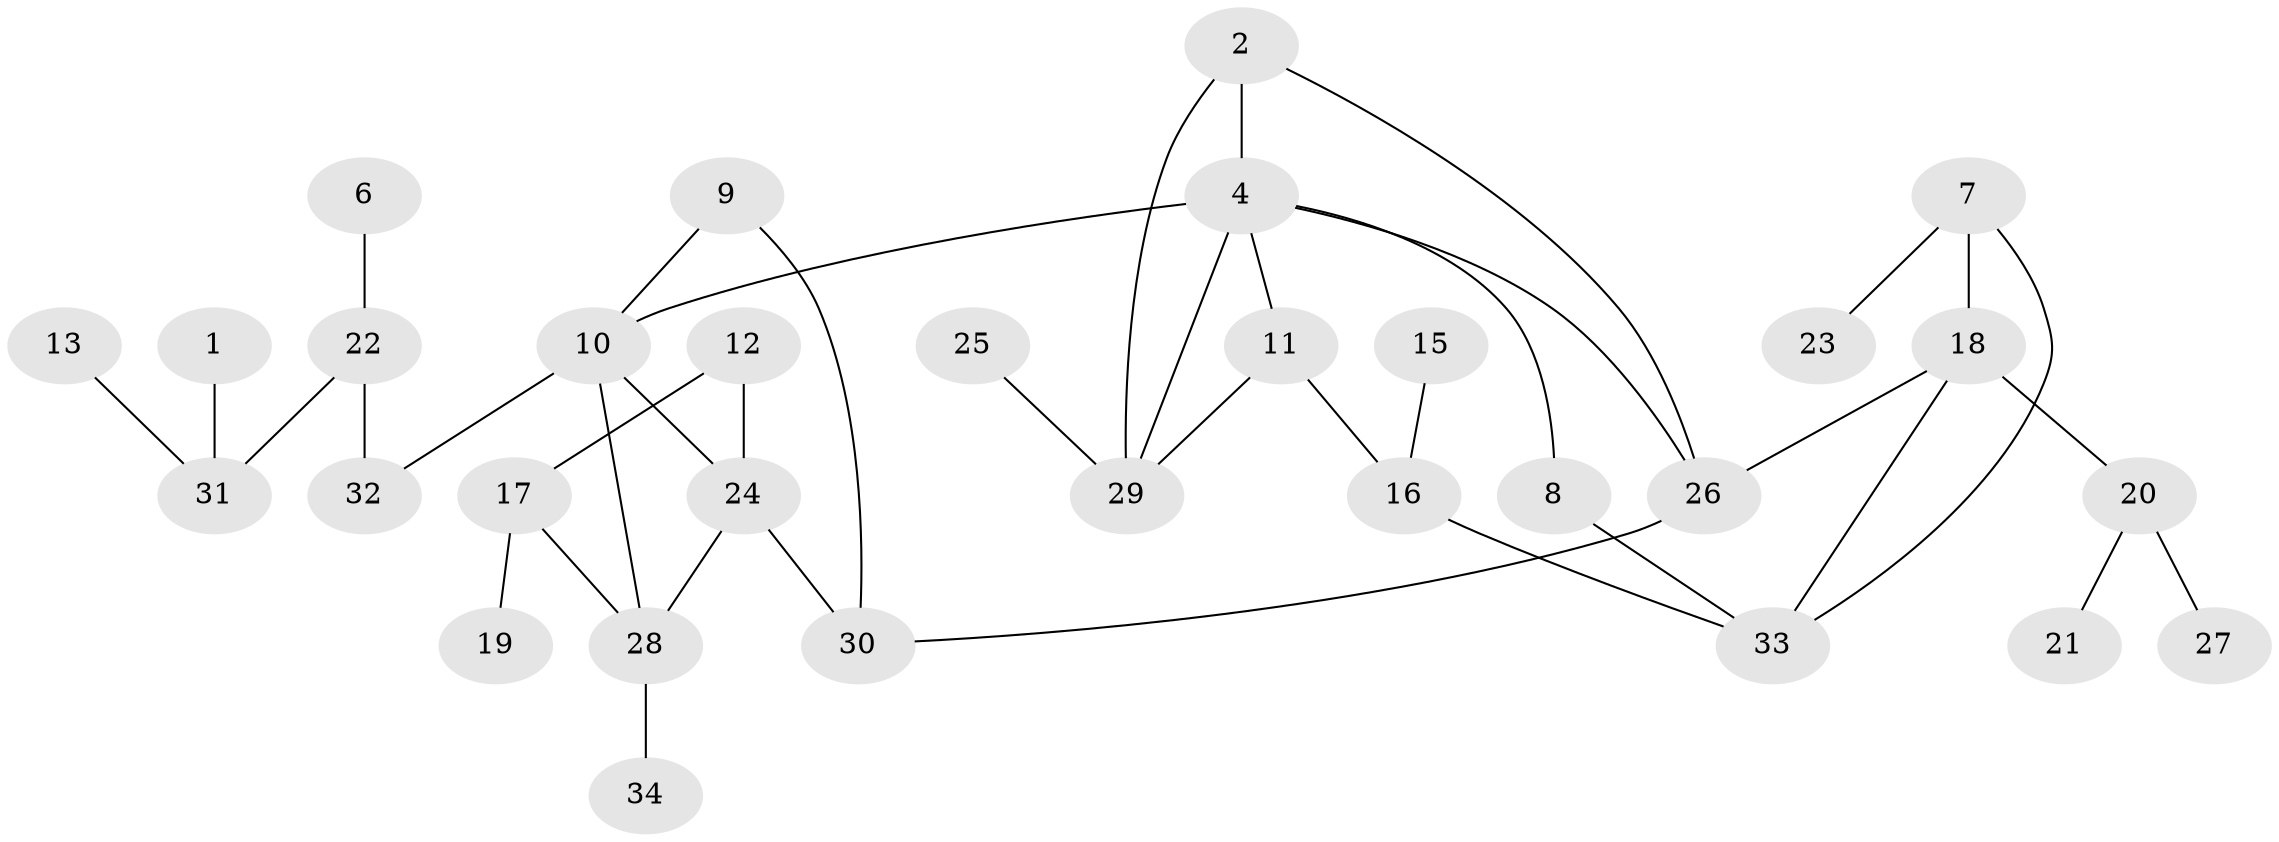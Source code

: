 // original degree distribution, {6: 0.014925373134328358, 1: 0.2835820895522388, 2: 0.29850746268656714, 3: 0.26865671641791045, 5: 0.04477611940298507, 0: 0.014925373134328358, 4: 0.07462686567164178}
// Generated by graph-tools (version 1.1) at 2025/00/03/09/25 03:00:49]
// undirected, 31 vertices, 40 edges
graph export_dot {
graph [start="1"]
  node [color=gray90,style=filled];
  1;
  2;
  4;
  6;
  7;
  8;
  9;
  10;
  11;
  12;
  13;
  15;
  16;
  17;
  18;
  19;
  20;
  21;
  22;
  23;
  24;
  25;
  26;
  27;
  28;
  29;
  30;
  31;
  32;
  33;
  34;
  1 -- 31 [weight=1.0];
  2 -- 4 [weight=1.0];
  2 -- 26 [weight=1.0];
  2 -- 29 [weight=1.0];
  4 -- 8 [weight=1.0];
  4 -- 10 [weight=2.0];
  4 -- 11 [weight=1.0];
  4 -- 26 [weight=1.0];
  4 -- 29 [weight=1.0];
  6 -- 22 [weight=1.0];
  7 -- 18 [weight=1.0];
  7 -- 23 [weight=1.0];
  7 -- 33 [weight=1.0];
  8 -- 33 [weight=1.0];
  9 -- 10 [weight=1.0];
  9 -- 30 [weight=1.0];
  10 -- 24 [weight=1.0];
  10 -- 28 [weight=1.0];
  10 -- 32 [weight=1.0];
  11 -- 16 [weight=1.0];
  11 -- 29 [weight=1.0];
  12 -- 17 [weight=1.0];
  12 -- 24 [weight=1.0];
  13 -- 31 [weight=1.0];
  15 -- 16 [weight=1.0];
  16 -- 33 [weight=1.0];
  17 -- 19 [weight=1.0];
  17 -- 28 [weight=1.0];
  18 -- 20 [weight=3.0];
  18 -- 26 [weight=1.0];
  18 -- 33 [weight=1.0];
  20 -- 21 [weight=1.0];
  20 -- 27 [weight=1.0];
  22 -- 31 [weight=2.0];
  22 -- 32 [weight=1.0];
  24 -- 28 [weight=1.0];
  24 -- 30 [weight=1.0];
  25 -- 29 [weight=1.0];
  26 -- 30 [weight=1.0];
  28 -- 34 [weight=1.0];
}
